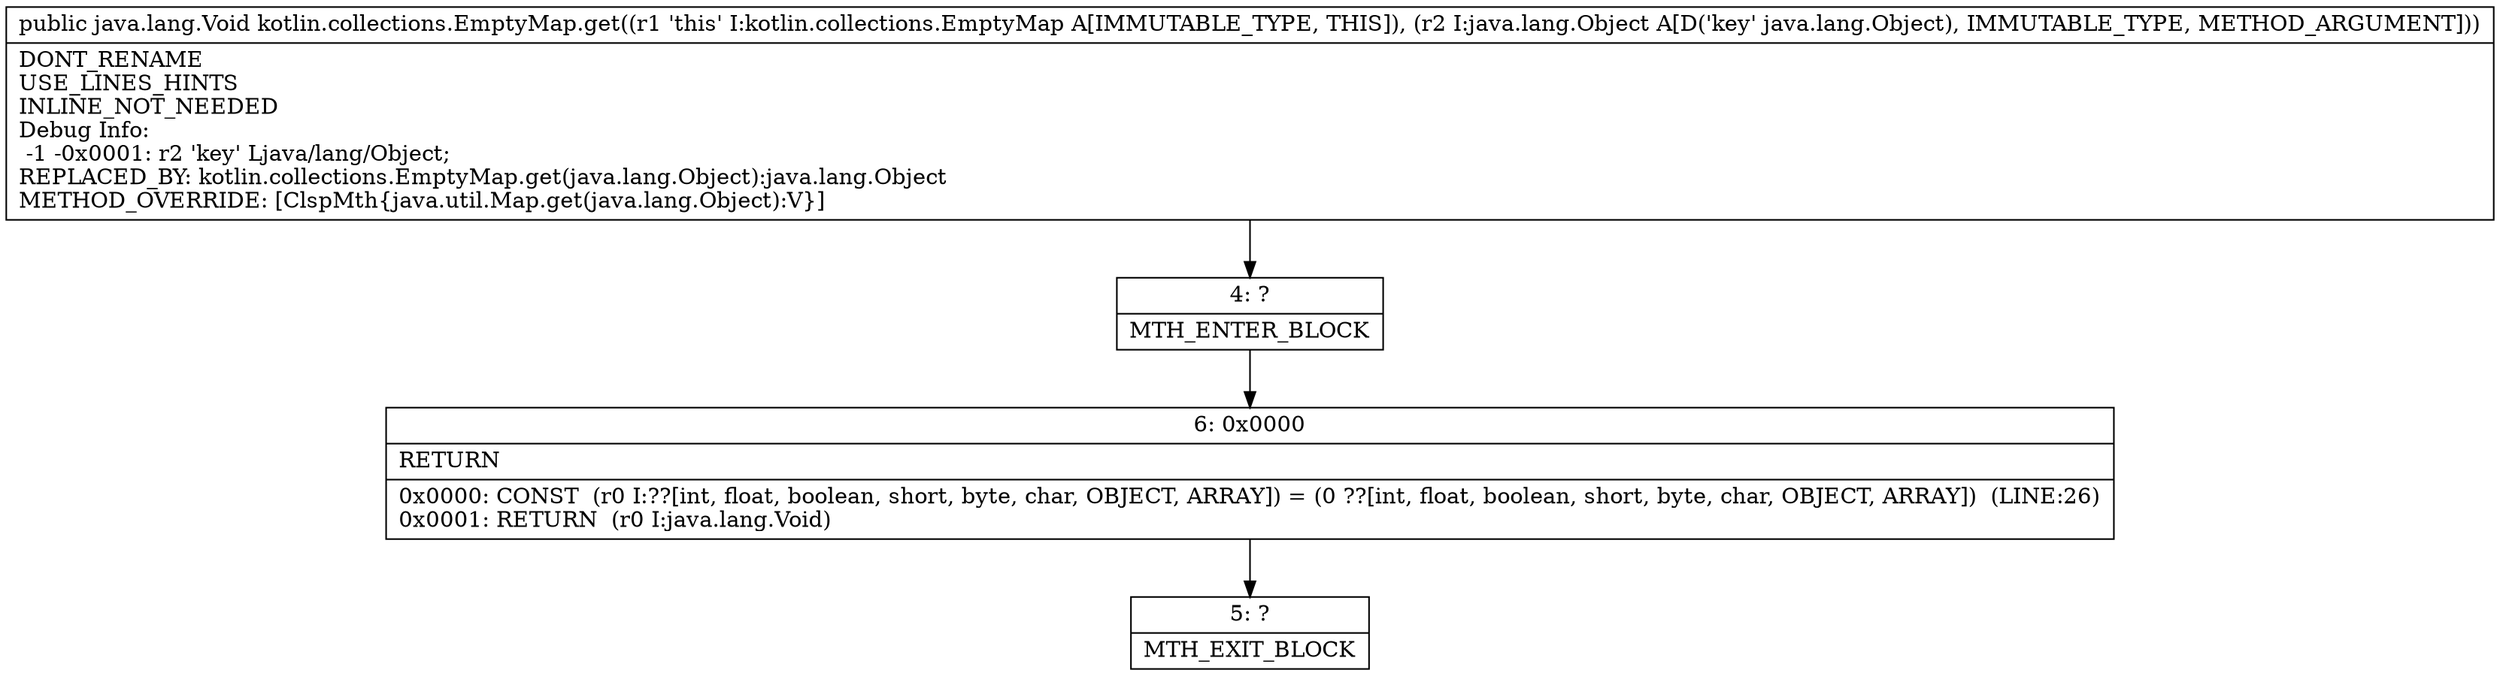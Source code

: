digraph "CFG forkotlin.collections.EmptyMap.get(Ljava\/lang\/Object;)Ljava\/lang\/Void;" {
Node_4 [shape=record,label="{4\:\ ?|MTH_ENTER_BLOCK\l}"];
Node_6 [shape=record,label="{6\:\ 0x0000|RETURN\l|0x0000: CONST  (r0 I:??[int, float, boolean, short, byte, char, OBJECT, ARRAY]) = (0 ??[int, float, boolean, short, byte, char, OBJECT, ARRAY])  (LINE:26)\l0x0001: RETURN  (r0 I:java.lang.Void) \l}"];
Node_5 [shape=record,label="{5\:\ ?|MTH_EXIT_BLOCK\l}"];
MethodNode[shape=record,label="{public java.lang.Void kotlin.collections.EmptyMap.get((r1 'this' I:kotlin.collections.EmptyMap A[IMMUTABLE_TYPE, THIS]), (r2 I:java.lang.Object A[D('key' java.lang.Object), IMMUTABLE_TYPE, METHOD_ARGUMENT]))  | DONT_RENAME\lUSE_LINES_HINTS\lINLINE_NOT_NEEDED\lDebug Info:\l  \-1 \-0x0001: r2 'key' Ljava\/lang\/Object;\lREPLACED_BY: kotlin.collections.EmptyMap.get(java.lang.Object):java.lang.Object\lMETHOD_OVERRIDE: [ClspMth\{java.util.Map.get(java.lang.Object):V\}]\l}"];
MethodNode -> Node_4;Node_4 -> Node_6;
Node_6 -> Node_5;
}

